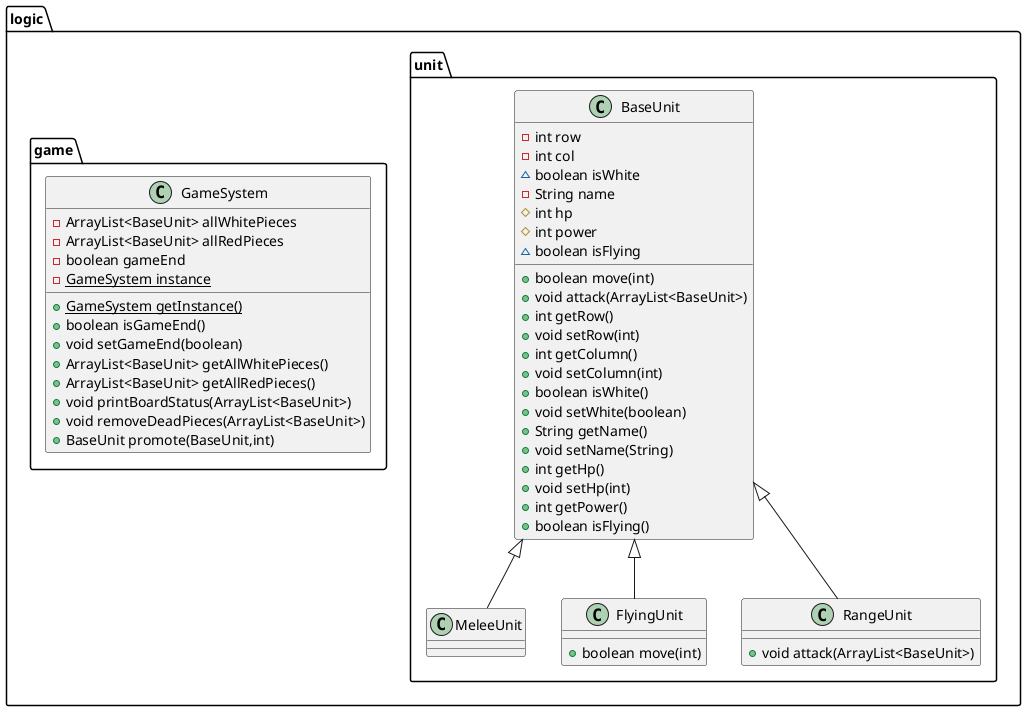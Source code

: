 @startuml
class logic.unit.BaseUnit {
- int row
- int col
~ boolean isWhite
- String name
# int hp
# int power
~ boolean isFlying
+ boolean move(int)
+ void attack(ArrayList<BaseUnit>)
+ int getRow()
+ void setRow(int)
+ int getColumn()
+ void setColumn(int)
+ boolean isWhite()
+ void setWhite(boolean)
+ String getName()
+ void setName(String)
+ int getHp()
+ void setHp(int)
+ int getPower()
+ boolean isFlying()
}


class logic.game.GameSystem {
- ArrayList<BaseUnit> allWhitePieces
- ArrayList<BaseUnit> allRedPieces
- boolean gameEnd
- {static} GameSystem instance
+ {static} GameSystem getInstance()
+ boolean isGameEnd()
+ void setGameEnd(boolean)
+ ArrayList<BaseUnit> getAllWhitePieces()
+ ArrayList<BaseUnit> getAllRedPieces()
+ void printBoardStatus(ArrayList<BaseUnit>)
+ void removeDeadPieces(ArrayList<BaseUnit>)
+ BaseUnit promote(BaseUnit,int)
}


class logic.unit.MeleeUnit {
}
class logic.unit.FlyingUnit {
+ boolean move(int)
}

class logic.unit.RangeUnit {
+ void attack(ArrayList<BaseUnit>)
}



logic.unit.BaseUnit <|-- logic.unit.MeleeUnit
logic.unit.BaseUnit <|-- logic.unit.FlyingUnit
logic.unit.BaseUnit <|-- logic.unit.RangeUnit
@enduml